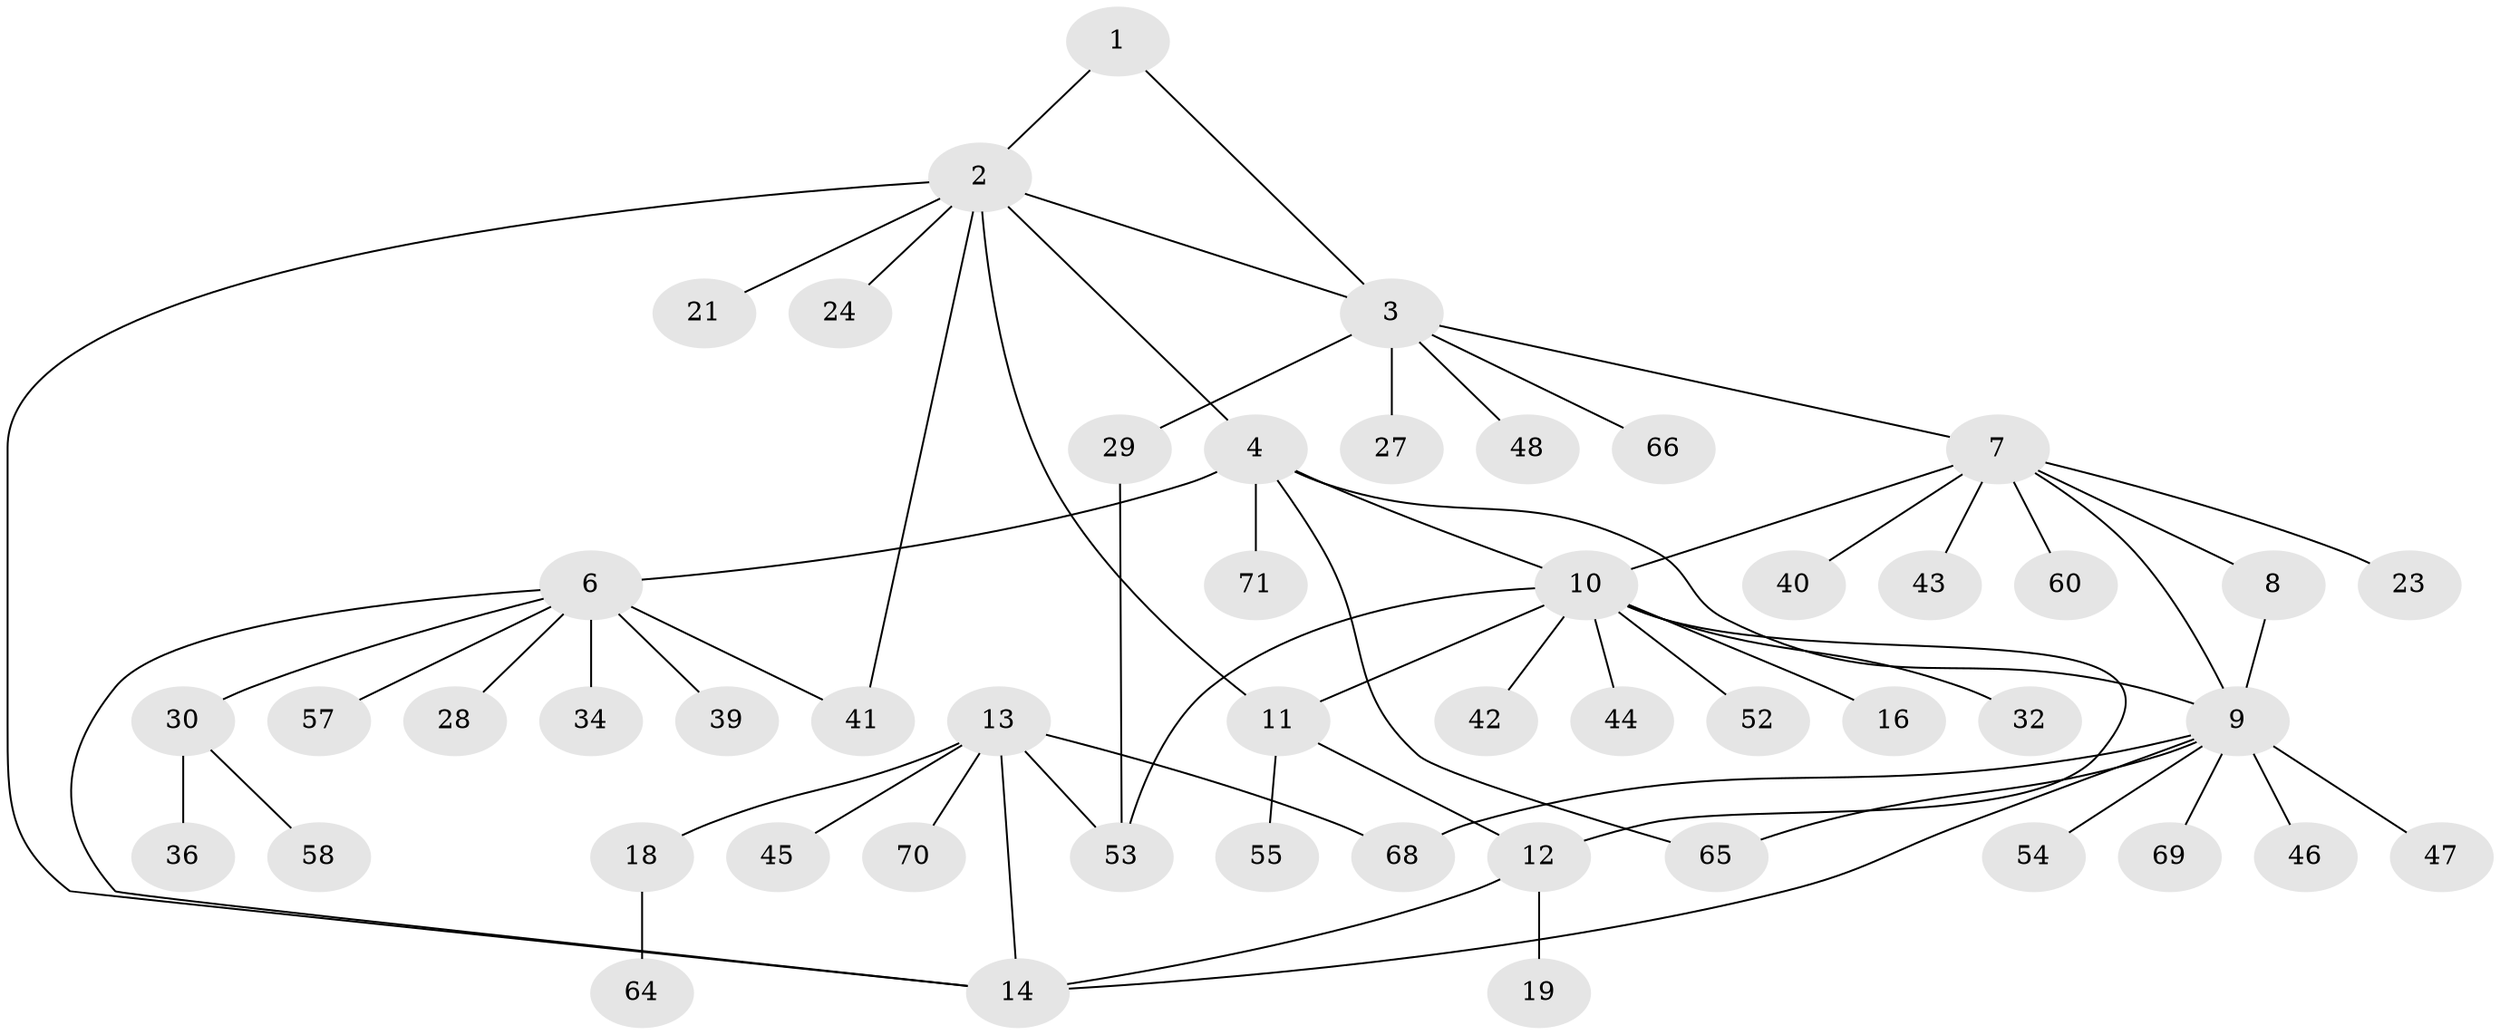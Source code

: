 // Generated by graph-tools (version 1.1) at 2025/52/02/27/25 19:52:19]
// undirected, 50 vertices, 63 edges
graph export_dot {
graph [start="1"]
  node [color=gray90,style=filled];
  1;
  2 [super="+17"];
  3 [super="+49"];
  4 [super="+5"];
  6 [super="+20"];
  7 [super="+56"];
  8 [super="+35"];
  9 [super="+22"];
  10 [super="+25"];
  11 [super="+38"];
  12 [super="+33"];
  13 [super="+26"];
  14 [super="+15"];
  16;
  18;
  19;
  21 [super="+50"];
  23;
  24 [super="+61"];
  27 [super="+37"];
  28;
  29 [super="+51"];
  30 [super="+31"];
  32;
  34;
  36;
  39;
  40 [super="+59"];
  41;
  42;
  43 [super="+63"];
  44;
  45;
  46;
  47 [super="+72"];
  48;
  52;
  53 [super="+62"];
  54 [super="+67"];
  55;
  57;
  58;
  60;
  64;
  65;
  66;
  68;
  69;
  70;
  71;
  1 -- 2;
  1 -- 3;
  2 -- 3;
  2 -- 11;
  2 -- 21;
  2 -- 24;
  2 -- 41;
  2 -- 4;
  2 -- 14;
  3 -- 7;
  3 -- 27;
  3 -- 29;
  3 -- 48;
  3 -- 66;
  4 -- 6 [weight=2];
  4 -- 10;
  4 -- 65;
  4 -- 71;
  4 -- 9;
  6 -- 28;
  6 -- 30;
  6 -- 34;
  6 -- 39;
  6 -- 41;
  6 -- 57;
  6 -- 14;
  7 -- 8;
  7 -- 9;
  7 -- 10;
  7 -- 23;
  7 -- 40;
  7 -- 43;
  7 -- 60;
  8 -- 9;
  9 -- 47;
  9 -- 54;
  9 -- 65;
  9 -- 68;
  9 -- 69;
  9 -- 46;
  9 -- 14;
  10 -- 11;
  10 -- 12;
  10 -- 16;
  10 -- 32;
  10 -- 42;
  10 -- 44;
  10 -- 52;
  10 -- 53;
  11 -- 12;
  11 -- 55;
  12 -- 14;
  12 -- 19;
  13 -- 14 [weight=2];
  13 -- 18;
  13 -- 70;
  13 -- 45;
  13 -- 53;
  13 -- 68;
  18 -- 64;
  29 -- 53;
  30 -- 36;
  30 -- 58;
}
